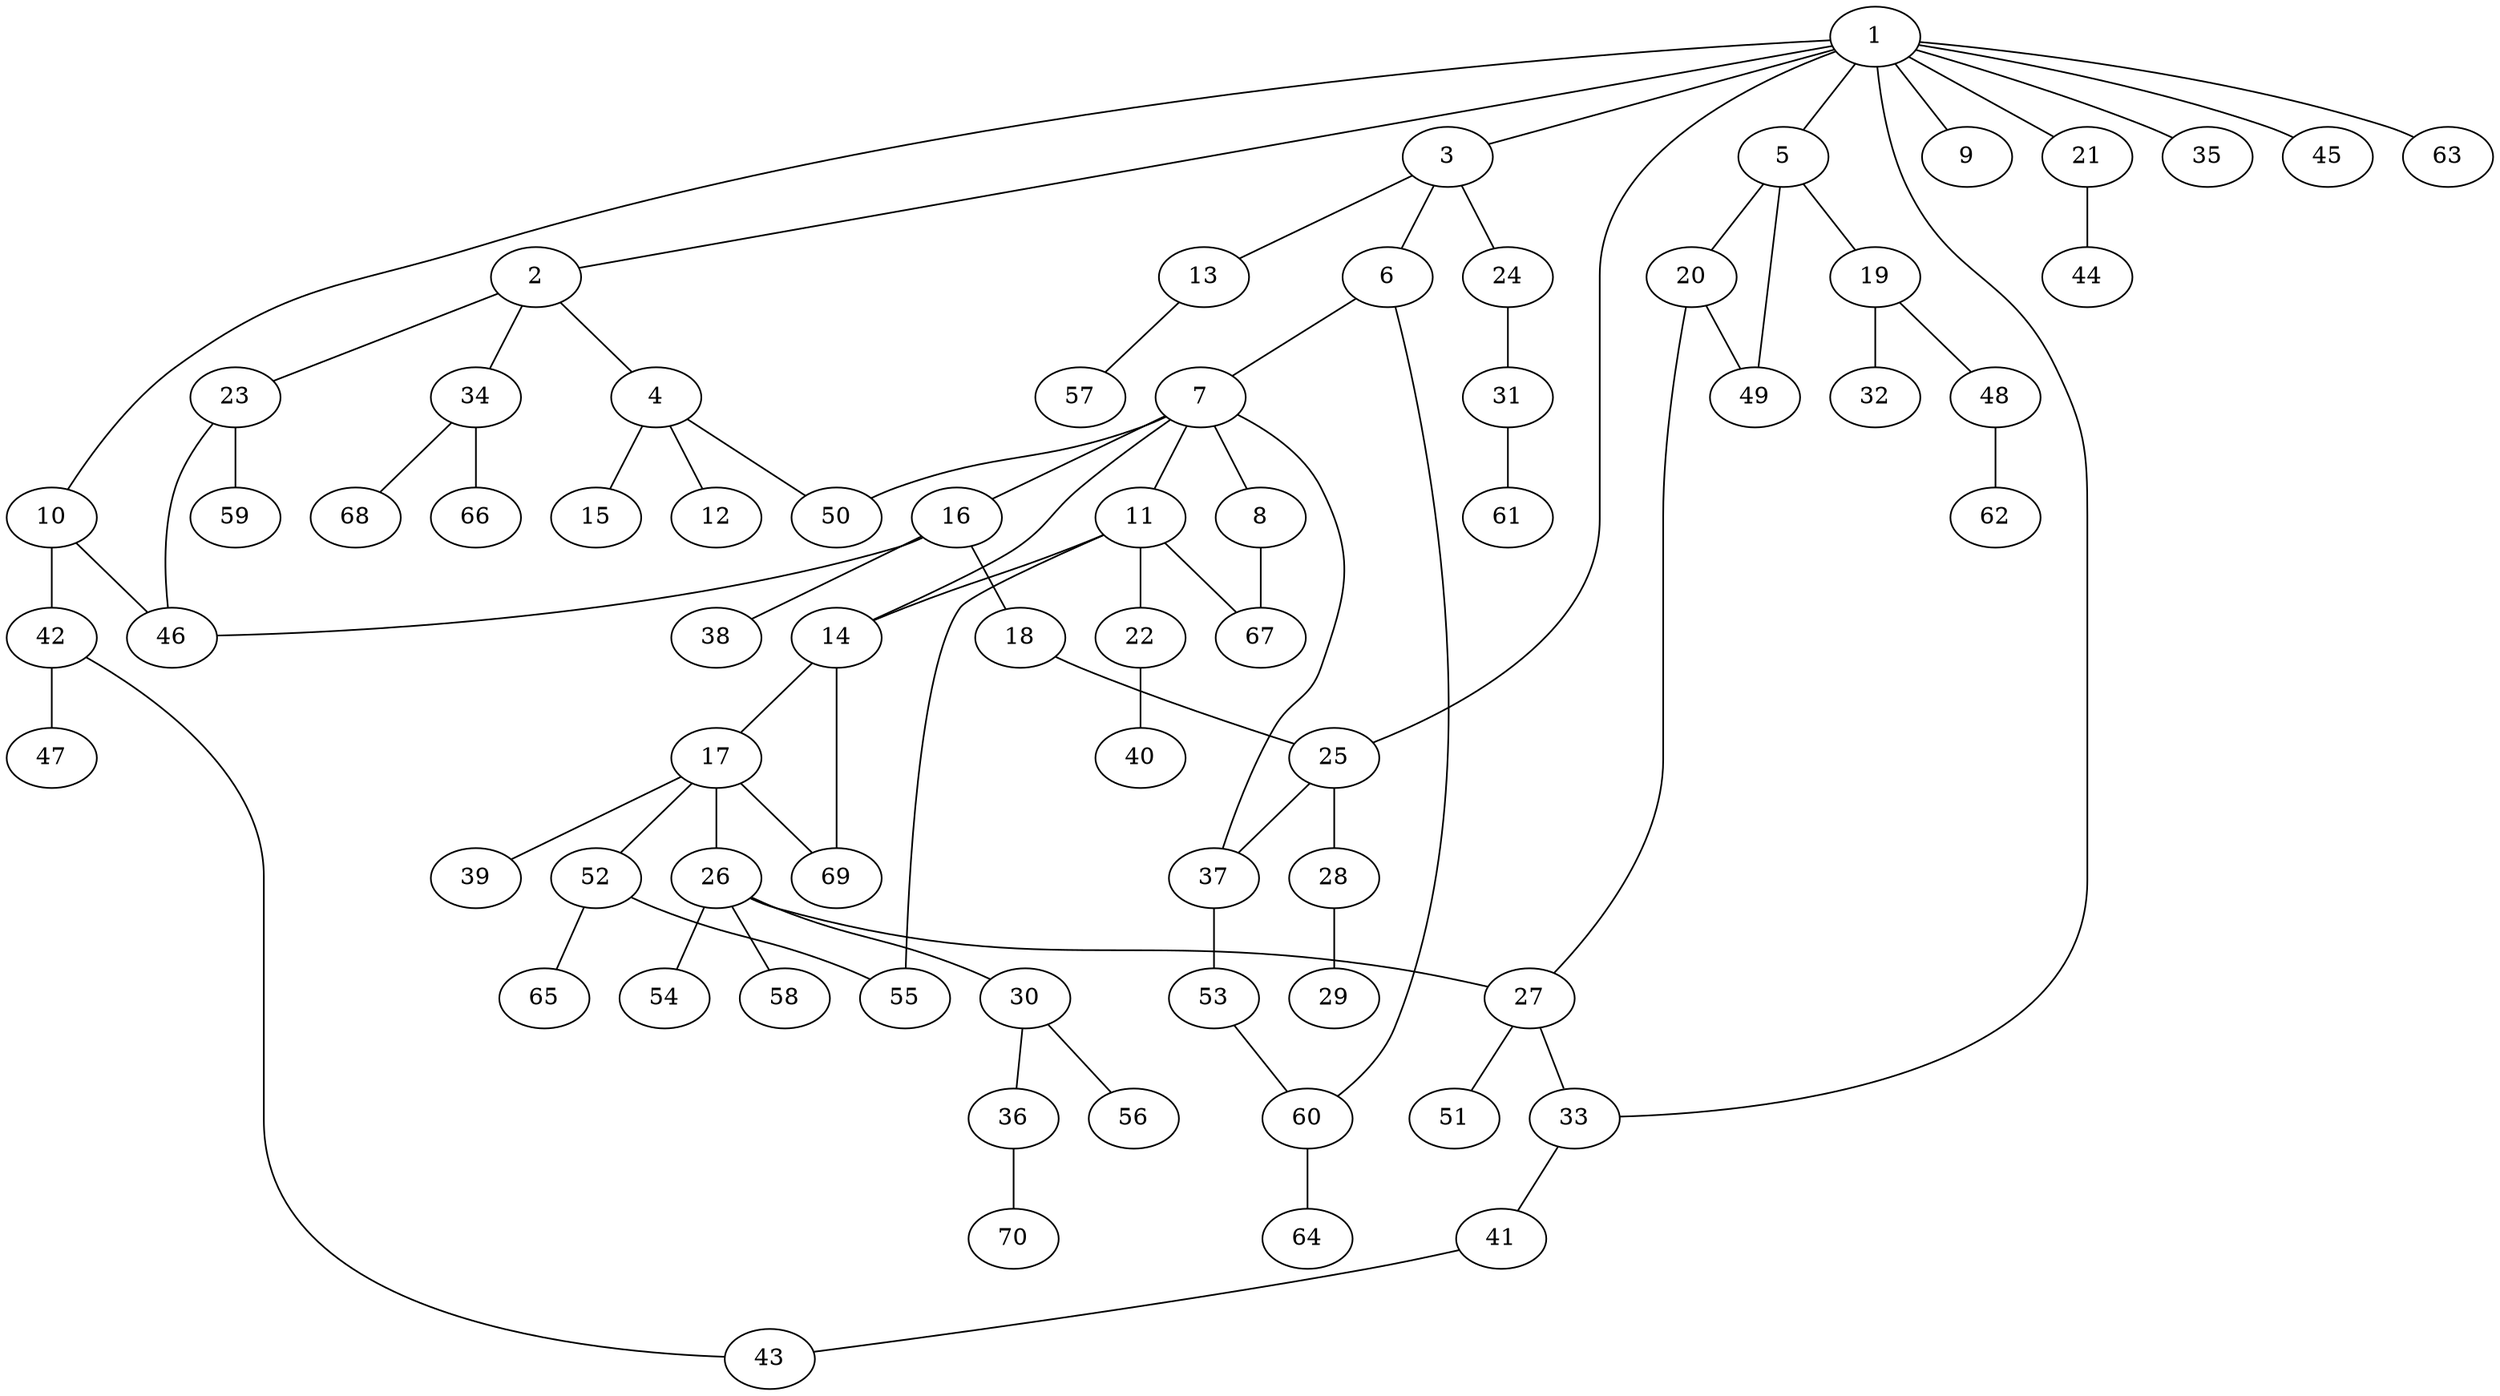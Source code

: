 graph graphname {1--2
1--3
1--5
1--9
1--10
1--21
1--25
1--33
1--35
1--45
1--63
2--4
2--23
2--34
3--6
3--13
3--24
4--12
4--15
4--50
5--19
5--20
5--49
6--7
6--60
7--8
7--11
7--14
7--16
7--37
7--50
8--67
10--42
10--46
11--14
11--22
11--55
11--67
13--57
14--17
14--69
16--18
16--38
16--46
17--26
17--39
17--52
17--69
18--25
19--32
19--48
20--27
20--49
21--44
22--40
23--46
23--59
24--31
25--28
25--37
26--27
26--30
26--54
26--58
27--33
27--51
28--29
30--36
30--56
31--61
33--41
34--66
34--68
36--70
37--53
41--43
42--43
42--47
48--62
52--55
52--65
53--60
60--64
}